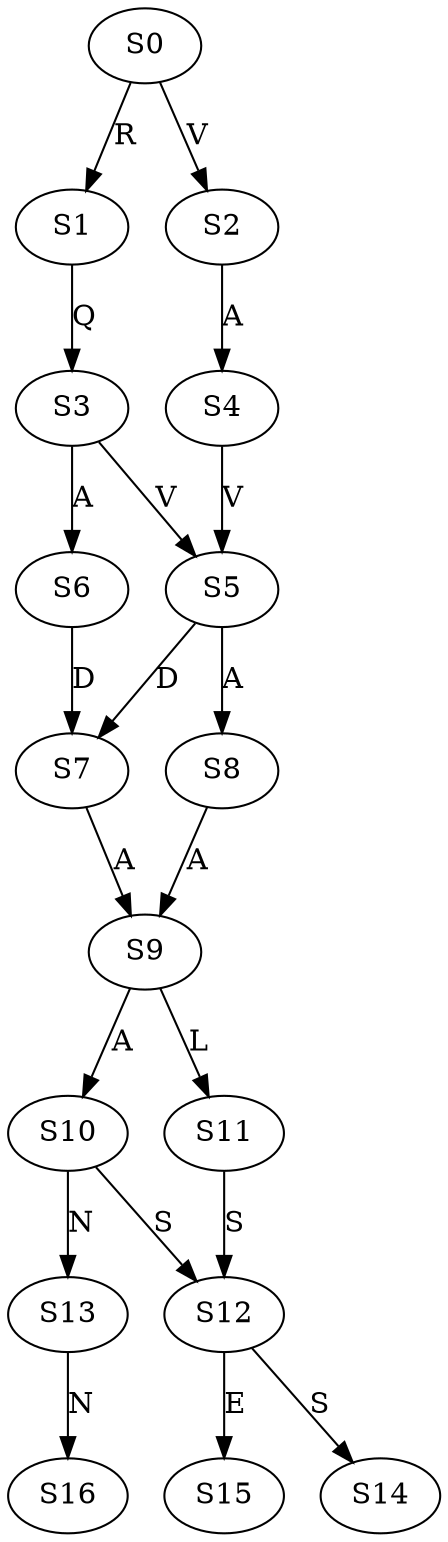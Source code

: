 strict digraph  {
	S0 -> S1 [ label = R ];
	S0 -> S2 [ label = V ];
	S1 -> S3 [ label = Q ];
	S2 -> S4 [ label = A ];
	S3 -> S5 [ label = V ];
	S3 -> S6 [ label = A ];
	S4 -> S5 [ label = V ];
	S5 -> S7 [ label = D ];
	S5 -> S8 [ label = A ];
	S6 -> S7 [ label = D ];
	S7 -> S9 [ label = A ];
	S8 -> S9 [ label = A ];
	S9 -> S10 [ label = A ];
	S9 -> S11 [ label = L ];
	S10 -> S12 [ label = S ];
	S10 -> S13 [ label = N ];
	S11 -> S12 [ label = S ];
	S12 -> S14 [ label = S ];
	S12 -> S15 [ label = E ];
	S13 -> S16 [ label = N ];
}
